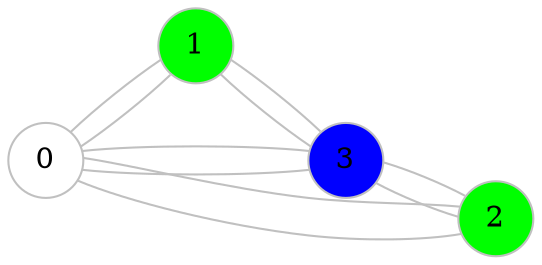 graph MyGraf{ 
graph [rankdir = LR] 
node [shape = circle, style = filled, color = grey] 
node [fillcolor = White]
0  
node [fillcolor = Green]
1 2  
node [fillcolor = Blue]
3  
edge [color = grey] 
0 -- {1 2 3 } 
1 -- {0 3 } 
2 -- {0 3 } 
3 -- {0 1 2 } 
} 
